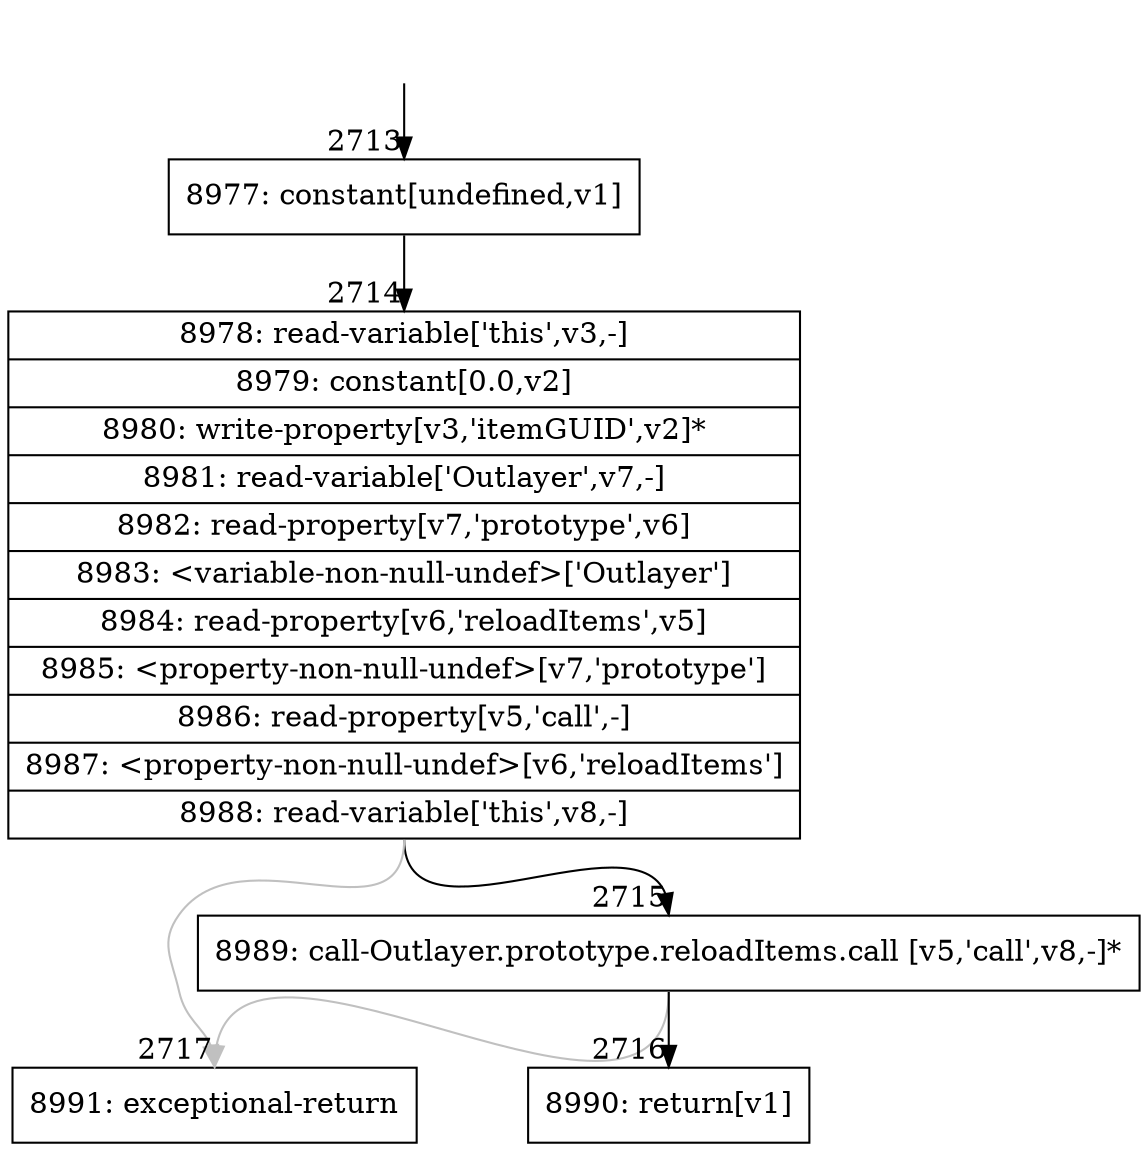 digraph {
rankdir="TD"
BB_entry252[shape=none,label=""];
BB_entry252 -> BB2713 [tailport=s, headport=n, headlabel="    2713"]
BB2713 [shape=record label="{8977: constant[undefined,v1]}" ] 
BB2713 -> BB2714 [tailport=s, headport=n, headlabel="      2714"]
BB2714 [shape=record label="{8978: read-variable['this',v3,-]|8979: constant[0.0,v2]|8980: write-property[v3,'itemGUID',v2]*|8981: read-variable['Outlayer',v7,-]|8982: read-property[v7,'prototype',v6]|8983: \<variable-non-null-undef\>['Outlayer']|8984: read-property[v6,'reloadItems',v5]|8985: \<property-non-null-undef\>[v7,'prototype']|8986: read-property[v5,'call',-]|8987: \<property-non-null-undef\>[v6,'reloadItems']|8988: read-variable['this',v8,-]}" ] 
BB2714 -> BB2715 [tailport=s, headport=n, headlabel="      2715"]
BB2714 -> BB2717 [tailport=s, headport=n, color=gray, headlabel="      2717"]
BB2715 [shape=record label="{8989: call-Outlayer.prototype.reloadItems.call [v5,'call',v8,-]*}" ] 
BB2715 -> BB2716 [tailport=s, headport=n, headlabel="      2716"]
BB2715 -> BB2717 [tailport=s, headport=n, color=gray]
BB2716 [shape=record label="{8990: return[v1]}" ] 
BB2717 [shape=record label="{8991: exceptional-return}" ] 
//#$~ 3755
}
